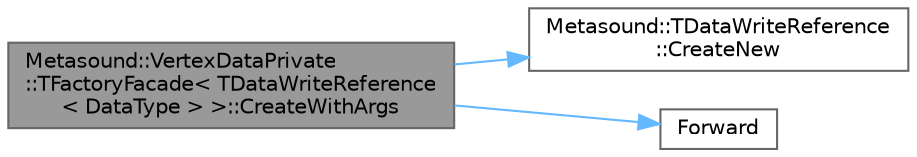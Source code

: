 digraph "Metasound::VertexDataPrivate::TFactoryFacade&lt; TDataWriteReference&lt; DataType &gt; &gt;::CreateWithArgs"
{
 // INTERACTIVE_SVG=YES
 // LATEX_PDF_SIZE
  bgcolor="transparent";
  edge [fontname=Helvetica,fontsize=10,labelfontname=Helvetica,labelfontsize=10];
  node [fontname=Helvetica,fontsize=10,shape=box,height=0.2,width=0.4];
  rankdir="LR";
  Node1 [id="Node000001",label="Metasound::VertexDataPrivate\l::TFactoryFacade\< TDataWriteReference\l\< DataType \> \>::CreateWithArgs",height=0.2,width=0.4,color="gray40", fillcolor="grey60", style="filled", fontcolor="black",tooltip=" "];
  Node1 -> Node2 [id="edge1_Node000001_Node000002",color="steelblue1",style="solid",tooltip=" "];
  Node2 [id="Node000002",label="Metasound::TDataWriteReference\l::CreateNew",height=0.2,width=0.4,color="grey40", fillcolor="white", style="filled",URL="$d9/d7f/classMetasound_1_1TDataWriteReference.html#ab6e47b76a149942fd24234d3b7057449",tooltip="This should be used to construct a new DataType object and return this TDataWriteReference as a wrapp..."];
  Node1 -> Node3 [id="edge2_Node000001_Node000003",color="steelblue1",style="solid",tooltip=" "];
  Node3 [id="Node000003",label="Forward",height=0.2,width=0.4,color="grey40", fillcolor="white", style="filled",URL="$d4/d24/UnrealTemplate_8h.html#a68f280c1d561a8899a1e9e3ea8405d00",tooltip="Forward will cast a reference to an rvalue reference."];
}
